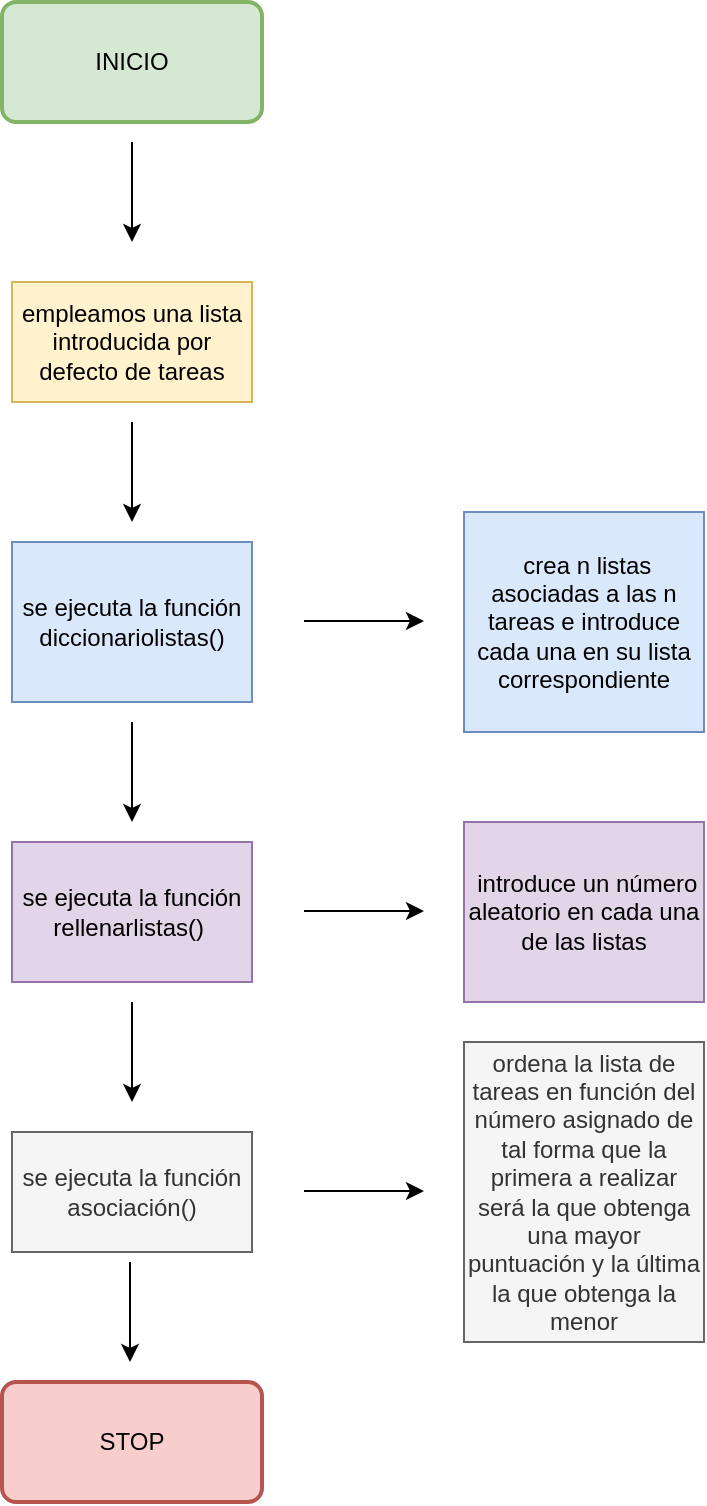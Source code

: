 <mxfile version="17.1.1" type="github">
  <diagram id="yspbGjNOcKUC7mXEu4Fz" name="Page-1">
    <mxGraphModel dx="1234" dy="690" grid="1" gridSize="10" guides="1" tooltips="1" connect="1" arrows="1" fold="1" page="1" pageScale="1" pageWidth="827" pageHeight="1169" background="#FFFFFF" math="0" shadow="0">
      <root>
        <mxCell id="0" />
        <mxCell id="1" parent="0" />
        <mxCell id="-h5A-fP0mDe0jfj-ouIc-1" value="INICIO" style="rounded=1;whiteSpace=wrap;html=1;absoluteArcSize=1;arcSize=14;strokeWidth=2;fillColor=#d5e8d4;strokeColor=#82b366;" parent="1" vertex="1">
          <mxGeometry x="349" y="80" width="130" height="60" as="geometry" />
        </mxCell>
        <mxCell id="tzBprVMu0rsq22Th-5v--1" value="" style="endArrow=classic;html=1;rounded=0;" parent="1" edge="1">
          <mxGeometry width="50" height="50" relative="1" as="geometry">
            <mxPoint x="414" y="150" as="sourcePoint" />
            <mxPoint x="414" y="200" as="targetPoint" />
          </mxGeometry>
        </mxCell>
        <mxCell id="tzBprVMu0rsq22Th-5v--2" value="empleamos una lista introducida por defecto de tareas" style="rounded=0;whiteSpace=wrap;html=1;fillColor=#fff2cc;strokeColor=#d6b656;" parent="1" vertex="1">
          <mxGeometry x="354" y="220" width="120" height="60" as="geometry" />
        </mxCell>
        <mxCell id="tzBprVMu0rsq22Th-5v--4" value="" style="endArrow=classic;html=1;rounded=0;" parent="1" edge="1">
          <mxGeometry width="50" height="50" relative="1" as="geometry">
            <mxPoint x="414" y="290" as="sourcePoint" />
            <mxPoint x="414" y="340" as="targetPoint" />
          </mxGeometry>
        </mxCell>
        <mxCell id="tzBprVMu0rsq22Th-5v--6" value="" style="endArrow=classic;html=1;rounded=0;" parent="1" edge="1">
          <mxGeometry width="50" height="50" relative="1" as="geometry">
            <mxPoint x="414" y="440" as="sourcePoint" />
            <mxPoint x="414" y="490" as="targetPoint" />
          </mxGeometry>
        </mxCell>
        <mxCell id="tzBprVMu0rsq22Th-5v--9" value="se ejecuta la función diccionariolistas()" style="rounded=0;whiteSpace=wrap;html=1;fillColor=#dae8fc;strokeColor=#6c8ebf;" parent="1" vertex="1">
          <mxGeometry x="354" y="350" width="120" height="80" as="geometry" />
        </mxCell>
        <mxCell id="tzBprVMu0rsq22Th-5v--10" value="se ejecuta la función rellenarlistas()&amp;nbsp;" style="rounded=0;whiteSpace=wrap;html=1;fillColor=#e1d5e7;strokeColor=#9673a6;" parent="1" vertex="1">
          <mxGeometry x="354" y="500" width="120" height="70" as="geometry" />
        </mxCell>
        <mxCell id="tzBprVMu0rsq22Th-5v--14" value="STOP" style="rounded=1;whiteSpace=wrap;html=1;absoluteArcSize=1;arcSize=14;strokeWidth=2;fillColor=#f8cecc;strokeColor=#b85450;" parent="1" vertex="1">
          <mxGeometry x="349" y="770" width="130" height="60" as="geometry" />
        </mxCell>
        <mxCell id="tzBprVMu0rsq22Th-5v--16" value="" style="endArrow=classic;html=1;rounded=0;" parent="1" edge="1">
          <mxGeometry width="50" height="50" relative="1" as="geometry">
            <mxPoint x="414" y="580" as="sourcePoint" />
            <mxPoint x="414" y="630" as="targetPoint" />
          </mxGeometry>
        </mxCell>
        <mxCell id="tzBprVMu0rsq22Th-5v--19" value="se ejecuta la función asociación()" style="rounded=0;whiteSpace=wrap;html=1;fillColor=#f5f5f5;strokeColor=#666666;fontColor=#333333;" parent="1" vertex="1">
          <mxGeometry x="354" y="645" width="120" height="60" as="geometry" />
        </mxCell>
        <mxCell id="tzBprVMu0rsq22Th-5v--23" value="" style="endArrow=classic;html=1;rounded=0;" parent="1" edge="1">
          <mxGeometry width="50" height="50" relative="1" as="geometry">
            <mxPoint x="413" y="710" as="sourcePoint" />
            <mxPoint x="413" y="760" as="targetPoint" />
          </mxGeometry>
        </mxCell>
        <mxCell id="MRD62c4sEKoeklS1uNX9-3" value="ordena la lista de tareas en función del número asignado de tal forma que la primera a realizar será la que obtenga una mayor puntuación y la última la que obtenga la menor" style="rounded=0;whiteSpace=wrap;html=1;fillColor=#f5f5f5;strokeColor=#666666;fontColor=#333333;" parent="1" vertex="1">
          <mxGeometry x="580" y="600" width="120" height="150" as="geometry" />
        </mxCell>
        <mxCell id="MRD62c4sEKoeklS1uNX9-4" value="" style="endArrow=classic;html=1;rounded=0;" parent="1" edge="1">
          <mxGeometry width="50" height="50" relative="1" as="geometry">
            <mxPoint x="500" y="674.5" as="sourcePoint" />
            <mxPoint x="560" y="674.5" as="targetPoint" />
          </mxGeometry>
        </mxCell>
        <mxCell id="Q8UZjauzm7cb-xwzPNWY-1" value="&amp;nbsp;crea n listas asociadas a las n tareas e introduce cada una en su lista correspondiente" style="rounded=0;whiteSpace=wrap;html=1;fillColor=#dae8fc;strokeColor=#6c8ebf;" vertex="1" parent="1">
          <mxGeometry x="580" y="335" width="120" height="110" as="geometry" />
        </mxCell>
        <mxCell id="Q8UZjauzm7cb-xwzPNWY-2" value="" style="endArrow=classic;html=1;rounded=0;" edge="1" parent="1">
          <mxGeometry width="50" height="50" relative="1" as="geometry">
            <mxPoint x="500" y="534.5" as="sourcePoint" />
            <mxPoint x="560" y="534.5" as="targetPoint" />
          </mxGeometry>
        </mxCell>
        <mxCell id="Q8UZjauzm7cb-xwzPNWY-3" value="&amp;nbsp;introduce un número aleatorio en cada una de las listas" style="rounded=0;whiteSpace=wrap;html=1;fillColor=#e1d5e7;strokeColor=#9673a6;" vertex="1" parent="1">
          <mxGeometry x="580" y="490" width="120" height="90" as="geometry" />
        </mxCell>
        <mxCell id="Q8UZjauzm7cb-xwzPNWY-4" value="" style="endArrow=classic;html=1;rounded=0;" edge="1" parent="1">
          <mxGeometry width="50" height="50" relative="1" as="geometry">
            <mxPoint x="500" y="389.5" as="sourcePoint" />
            <mxPoint x="560" y="389.5" as="targetPoint" />
          </mxGeometry>
        </mxCell>
      </root>
    </mxGraphModel>
  </diagram>
</mxfile>
